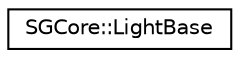 digraph "Graphical Class Hierarchy"
{
 // LATEX_PDF_SIZE
  edge [fontname="Helvetica",fontsize="10",labelfontname="Helvetica",labelfontsize="10"];
  node [fontname="Helvetica",fontsize="10",shape=record];
  rankdir="LR";
  Node0 [label="SGCore::LightBase",height=0.2,width=0.4,color="black", fillcolor="white", style="filled",URL="$structSGCore_1_1LightBase.html",tooltip=" "];
}

